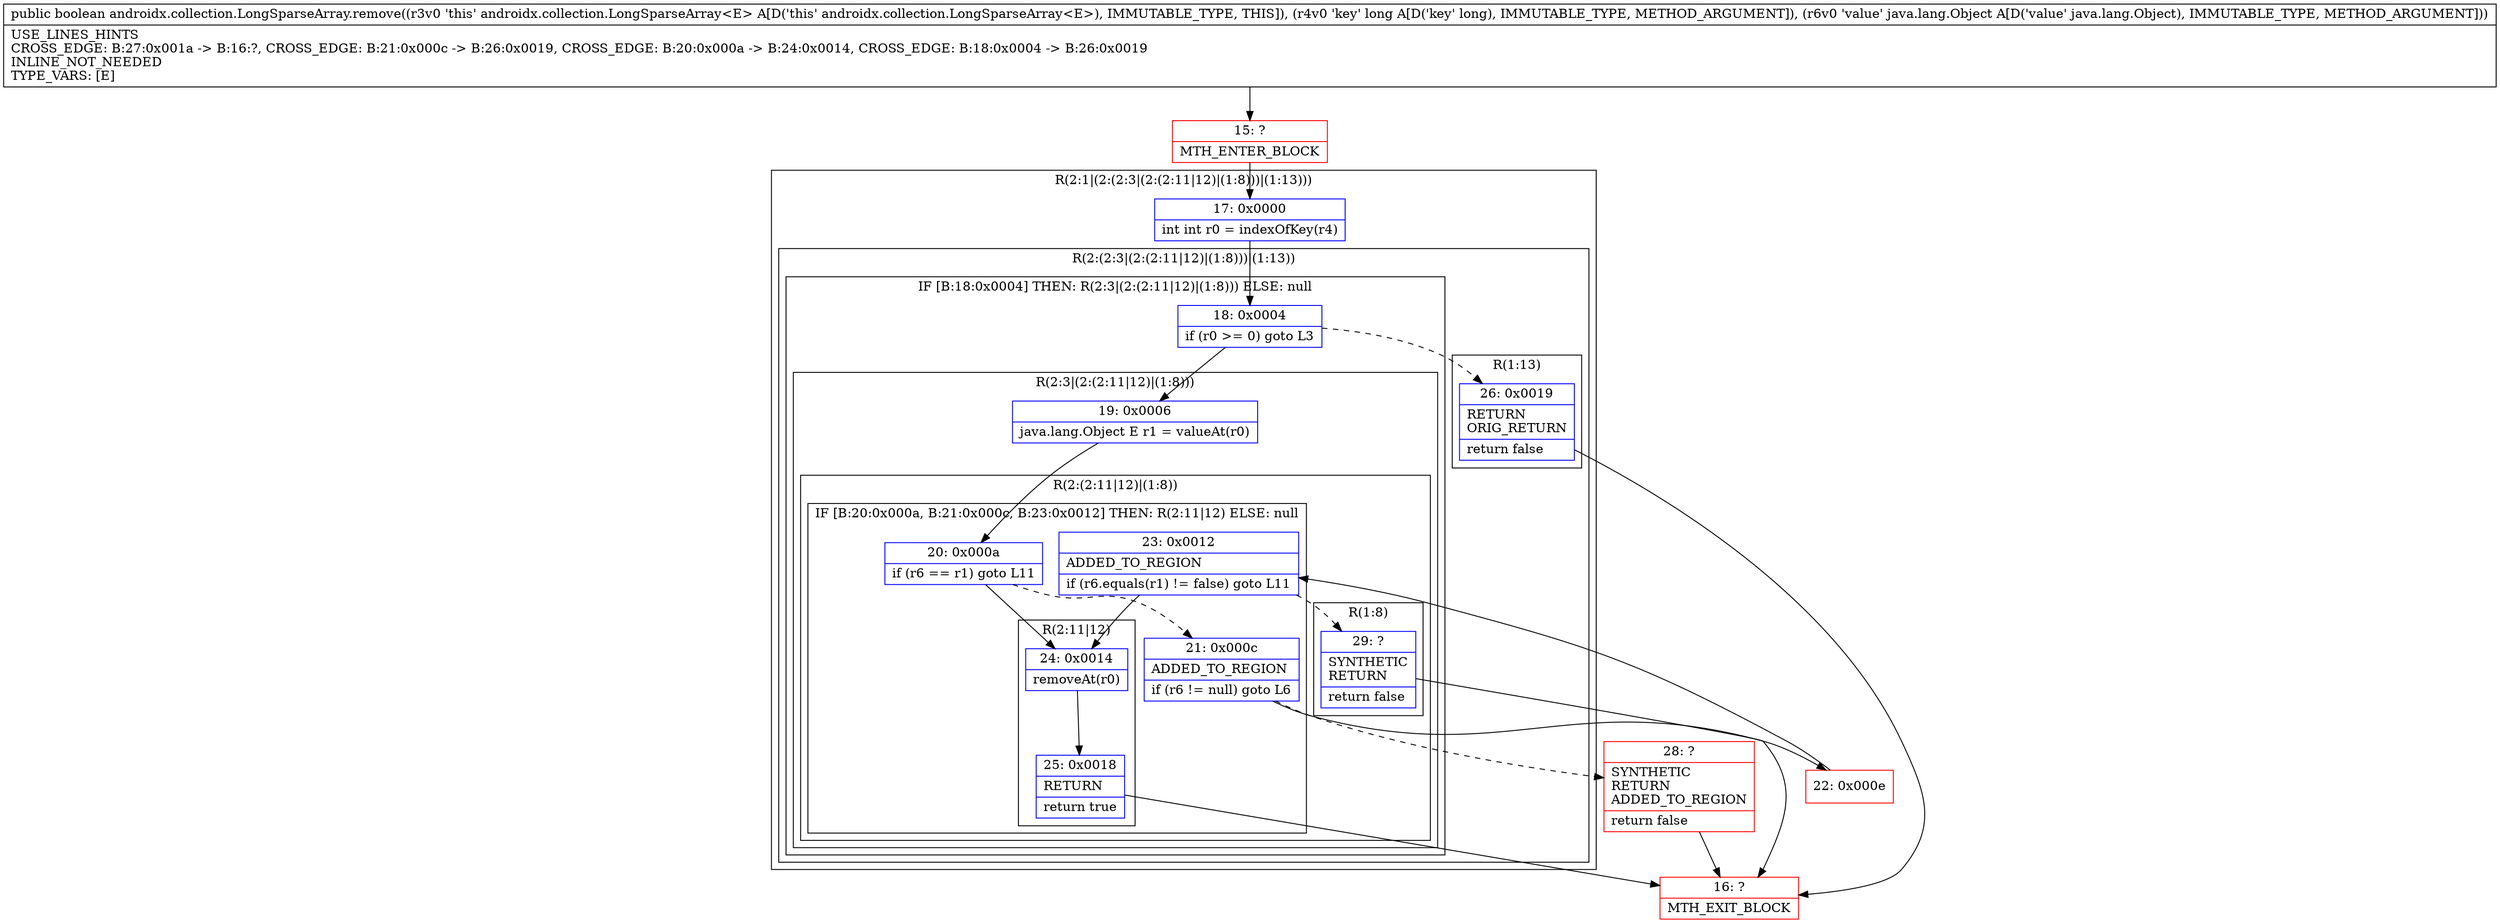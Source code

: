 digraph "CFG forandroidx.collection.LongSparseArray.remove(JLjava\/lang\/Object;)Z" {
subgraph cluster_Region_1917582664 {
label = "R(2:1|(2:(2:3|(2:(2:11|12)|(1:8)))|(1:13)))";
node [shape=record,color=blue];
Node_17 [shape=record,label="{17\:\ 0x0000|int int r0 = indexOfKey(r4)\l}"];
subgraph cluster_Region_885772609 {
label = "R(2:(2:3|(2:(2:11|12)|(1:8)))|(1:13))";
node [shape=record,color=blue];
subgraph cluster_IfRegion_256733434 {
label = "IF [B:18:0x0004] THEN: R(2:3|(2:(2:11|12)|(1:8))) ELSE: null";
node [shape=record,color=blue];
Node_18 [shape=record,label="{18\:\ 0x0004|if (r0 \>= 0) goto L3\l}"];
subgraph cluster_Region_311859106 {
label = "R(2:3|(2:(2:11|12)|(1:8)))";
node [shape=record,color=blue];
Node_19 [shape=record,label="{19\:\ 0x0006|java.lang.Object E r1 = valueAt(r0)\l}"];
subgraph cluster_Region_536014970 {
label = "R(2:(2:11|12)|(1:8))";
node [shape=record,color=blue];
subgraph cluster_IfRegion_556530980 {
label = "IF [B:20:0x000a, B:21:0x000c, B:23:0x0012] THEN: R(2:11|12) ELSE: null";
node [shape=record,color=blue];
Node_20 [shape=record,label="{20\:\ 0x000a|if (r6 == r1) goto L11\l}"];
Node_21 [shape=record,label="{21\:\ 0x000c|ADDED_TO_REGION\l|if (r6 != null) goto L6\l}"];
Node_23 [shape=record,label="{23\:\ 0x0012|ADDED_TO_REGION\l|if (r6.equals(r1) != false) goto L11\l}"];
subgraph cluster_Region_203939925 {
label = "R(2:11|12)";
node [shape=record,color=blue];
Node_24 [shape=record,label="{24\:\ 0x0014|removeAt(r0)\l}"];
Node_25 [shape=record,label="{25\:\ 0x0018|RETURN\l|return true\l}"];
}
}
subgraph cluster_Region_1111809508 {
label = "R(1:8)";
node [shape=record,color=blue];
Node_29 [shape=record,label="{29\:\ ?|SYNTHETIC\lRETURN\l|return false\l}"];
}
}
}
}
subgraph cluster_Region_286766799 {
label = "R(1:13)";
node [shape=record,color=blue];
Node_26 [shape=record,label="{26\:\ 0x0019|RETURN\lORIG_RETURN\l|return false\l}"];
}
}
}
Node_15 [shape=record,color=red,label="{15\:\ ?|MTH_ENTER_BLOCK\l}"];
Node_22 [shape=record,color=red,label="{22\:\ 0x000e}"];
Node_16 [shape=record,color=red,label="{16\:\ ?|MTH_EXIT_BLOCK\l}"];
Node_28 [shape=record,color=red,label="{28\:\ ?|SYNTHETIC\lRETURN\lADDED_TO_REGION\l|return false\l}"];
MethodNode[shape=record,label="{public boolean androidx.collection.LongSparseArray.remove((r3v0 'this' androidx.collection.LongSparseArray\<E\> A[D('this' androidx.collection.LongSparseArray\<E\>), IMMUTABLE_TYPE, THIS]), (r4v0 'key' long A[D('key' long), IMMUTABLE_TYPE, METHOD_ARGUMENT]), (r6v0 'value' java.lang.Object A[D('value' java.lang.Object), IMMUTABLE_TYPE, METHOD_ARGUMENT]))  | USE_LINES_HINTS\lCROSS_EDGE: B:27:0x001a \-\> B:16:?, CROSS_EDGE: B:21:0x000c \-\> B:26:0x0019, CROSS_EDGE: B:20:0x000a \-\> B:24:0x0014, CROSS_EDGE: B:18:0x0004 \-\> B:26:0x0019\lINLINE_NOT_NEEDED\lTYPE_VARS: [E]\l}"];
MethodNode -> Node_15;Node_17 -> Node_18;
Node_18 -> Node_19;
Node_18 -> Node_26[style=dashed];
Node_19 -> Node_20;
Node_20 -> Node_21[style=dashed];
Node_20 -> Node_24;
Node_21 -> Node_22;
Node_21 -> Node_28[style=dashed];
Node_23 -> Node_24;
Node_23 -> Node_29[style=dashed];
Node_24 -> Node_25;
Node_25 -> Node_16;
Node_29 -> Node_16;
Node_26 -> Node_16;
Node_15 -> Node_17;
Node_22 -> Node_23;
Node_28 -> Node_16;
}

